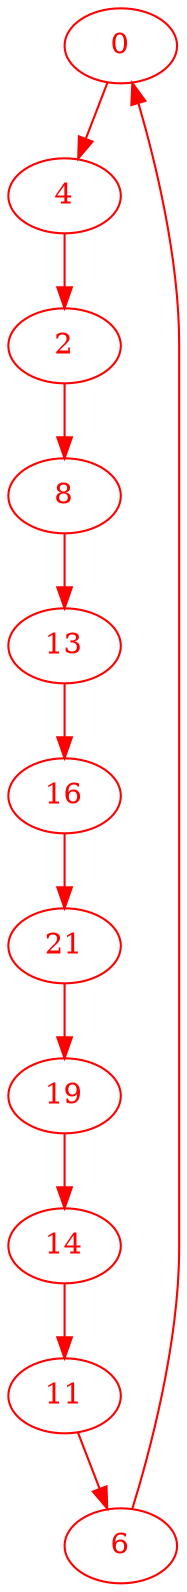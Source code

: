 digraph g{
node [color = red, fontcolor=red]; 0 2 4 6 8 11 13 14 16 19 21 ;
0 -> 4 [color=red] ;
2 -> 8 [color=red] ;
4 -> 2 [color=red] ;
6 -> 0 [color=red] ;
8 -> 13 [color=red] ;
11 -> 6 [color=red] ;
13 -> 16 [color=red] ;
14 -> 11 [color=red] ;
16 -> 21 [color=red] ;
19 -> 14 [color=red] ;
21 -> 19 [color=red] ;
}